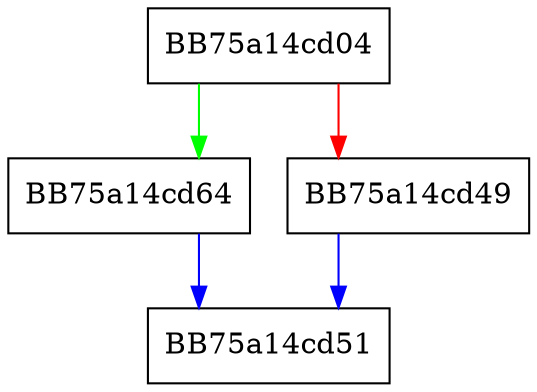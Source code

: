 digraph UtilGetVolumeSerialNumberByHandle {
  node [shape="box"];
  graph [splines=ortho];
  BB75a14cd04 -> BB75a14cd64 [color="green"];
  BB75a14cd04 -> BB75a14cd49 [color="red"];
  BB75a14cd49 -> BB75a14cd51 [color="blue"];
  BB75a14cd64 -> BB75a14cd51 [color="blue"];
}